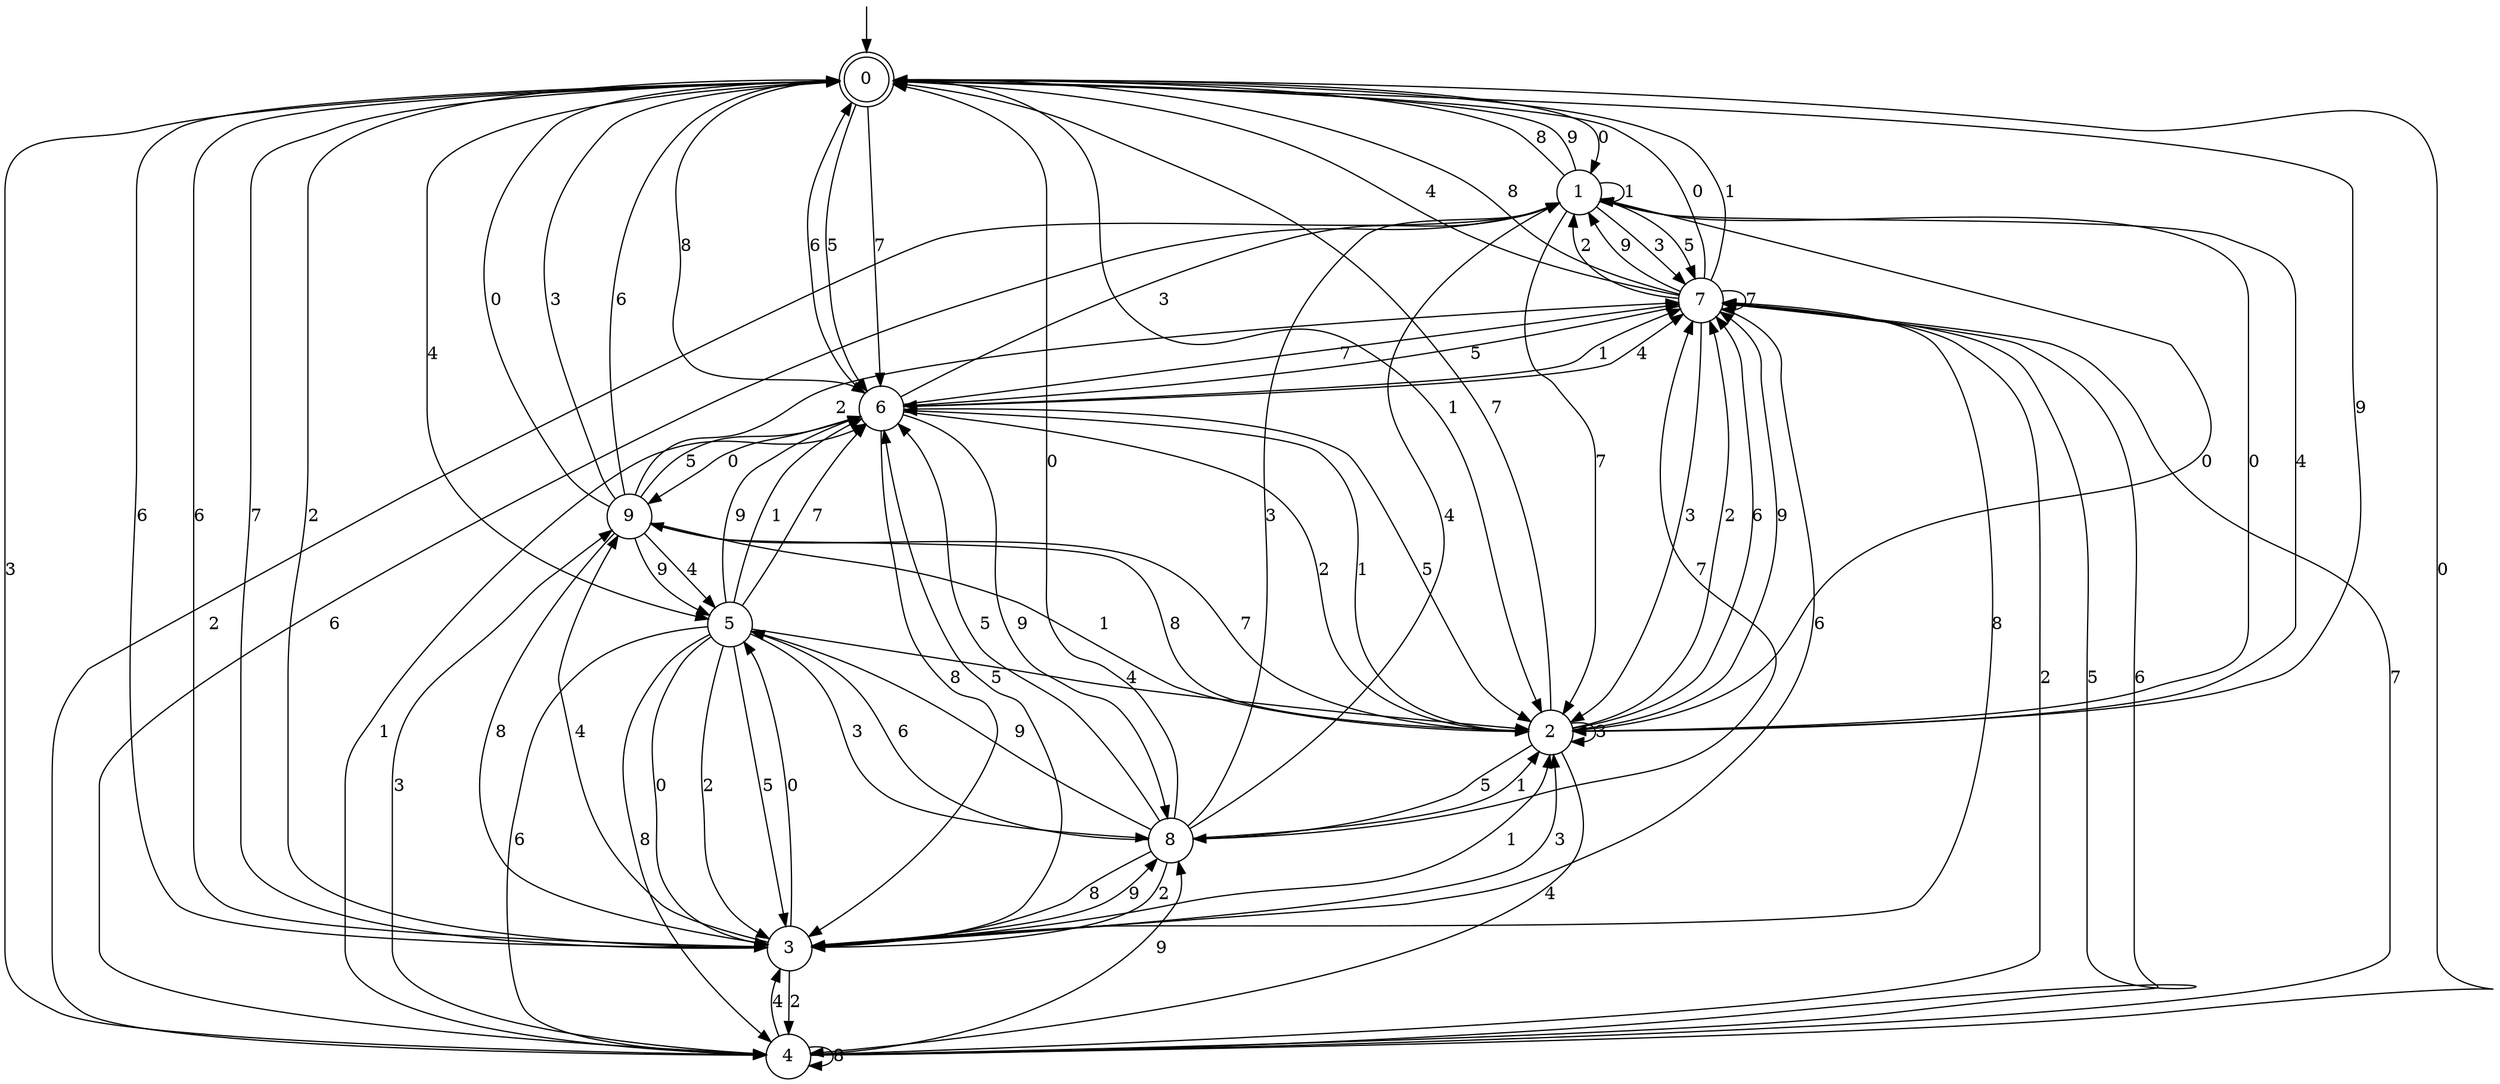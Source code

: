 digraph g {

	s0 [shape="doublecircle" label="0"];
	s1 [shape="circle" label="1"];
	s2 [shape="circle" label="2"];
	s3 [shape="circle" label="3"];
	s4 [shape="circle" label="4"];
	s5 [shape="circle" label="5"];
	s6 [shape="circle" label="6"];
	s7 [shape="circle" label="7"];
	s8 [shape="circle" label="8"];
	s9 [shape="circle" label="9"];
	s0 -> s1 [label="0"];
	s0 -> s2 [label="1"];
	s0 -> s3 [label="2"];
	s0 -> s4 [label="3"];
	s0 -> s5 [label="4"];
	s0 -> s6 [label="5"];
	s0 -> s3 [label="6"];
	s0 -> s6 [label="7"];
	s0 -> s6 [label="8"];
	s0 -> s2 [label="9"];
	s1 -> s2 [label="0"];
	s1 -> s1 [label="1"];
	s1 -> s4 [label="2"];
	s1 -> s7 [label="3"];
	s1 -> s2 [label="4"];
	s1 -> s7 [label="5"];
	s1 -> s4 [label="6"];
	s1 -> s2 [label="7"];
	s1 -> s0 [label="8"];
	s1 -> s0 [label="9"];
	s2 -> s1 [label="0"];
	s2 -> s6 [label="1"];
	s2 -> s7 [label="2"];
	s2 -> s2 [label="3"];
	s2 -> s4 [label="4"];
	s2 -> s8 [label="5"];
	s2 -> s7 [label="6"];
	s2 -> s0 [label="7"];
	s2 -> s9 [label="8"];
	s2 -> s7 [label="9"];
	s3 -> s5 [label="0"];
	s3 -> s2 [label="1"];
	s3 -> s4 [label="2"];
	s3 -> s2 [label="3"];
	s3 -> s9 [label="4"];
	s3 -> s6 [label="5"];
	s3 -> s0 [label="6"];
	s3 -> s0 [label="7"];
	s3 -> s7 [label="8"];
	s3 -> s8 [label="9"];
	s4 -> s0 [label="0"];
	s4 -> s6 [label="1"];
	s4 -> s7 [label="2"];
	s4 -> s9 [label="3"];
	s4 -> s3 [label="4"];
	s4 -> s7 [label="5"];
	s4 -> s7 [label="6"];
	s4 -> s7 [label="7"];
	s4 -> s4 [label="8"];
	s4 -> s8 [label="9"];
	s5 -> s3 [label="0"];
	s5 -> s6 [label="1"];
	s5 -> s3 [label="2"];
	s5 -> s8 [label="3"];
	s5 -> s2 [label="4"];
	s5 -> s3 [label="5"];
	s5 -> s4 [label="6"];
	s5 -> s6 [label="7"];
	s5 -> s4 [label="8"];
	s5 -> s6 [label="9"];
	s6 -> s9 [label="0"];
	s6 -> s7 [label="1"];
	s6 -> s2 [label="2"];
	s6 -> s1 [label="3"];
	s6 -> s7 [label="4"];
	s6 -> s2 [label="5"];
	s6 -> s0 [label="6"];
	s6 -> s7 [label="7"];
	s6 -> s3 [label="8"];
	s6 -> s8 [label="9"];
	s7 -> s0 [label="0"];
	s7 -> s0 [label="1"];
	s7 -> s1 [label="2"];
	s7 -> s2 [label="3"];
	s7 -> s0 [label="4"];
	s7 -> s6 [label="5"];
	s7 -> s3 [label="6"];
	s7 -> s7 [label="7"];
	s7 -> s0 [label="8"];
	s7 -> s1 [label="9"];
	s8 -> s0 [label="0"];
	s8 -> s2 [label="1"];
	s8 -> s3 [label="2"];
	s8 -> s1 [label="3"];
	s8 -> s1 [label="4"];
	s8 -> s6 [label="5"];
	s8 -> s5 [label="6"];
	s8 -> s7 [label="7"];
	s8 -> s3 [label="8"];
	s8 -> s5 [label="9"];
	s9 -> s0 [label="0"];
	s9 -> s2 [label="1"];
	s9 -> s7 [label="2"];
	s9 -> s0 [label="3"];
	s9 -> s5 [label="4"];
	s9 -> s6 [label="5"];
	s9 -> s0 [label="6"];
	s9 -> s2 [label="7"];
	s9 -> s3 [label="8"];
	s9 -> s5 [label="9"];

__start0 [label="" shape="none" width="0" height="0"];
__start0 -> s0;

}
